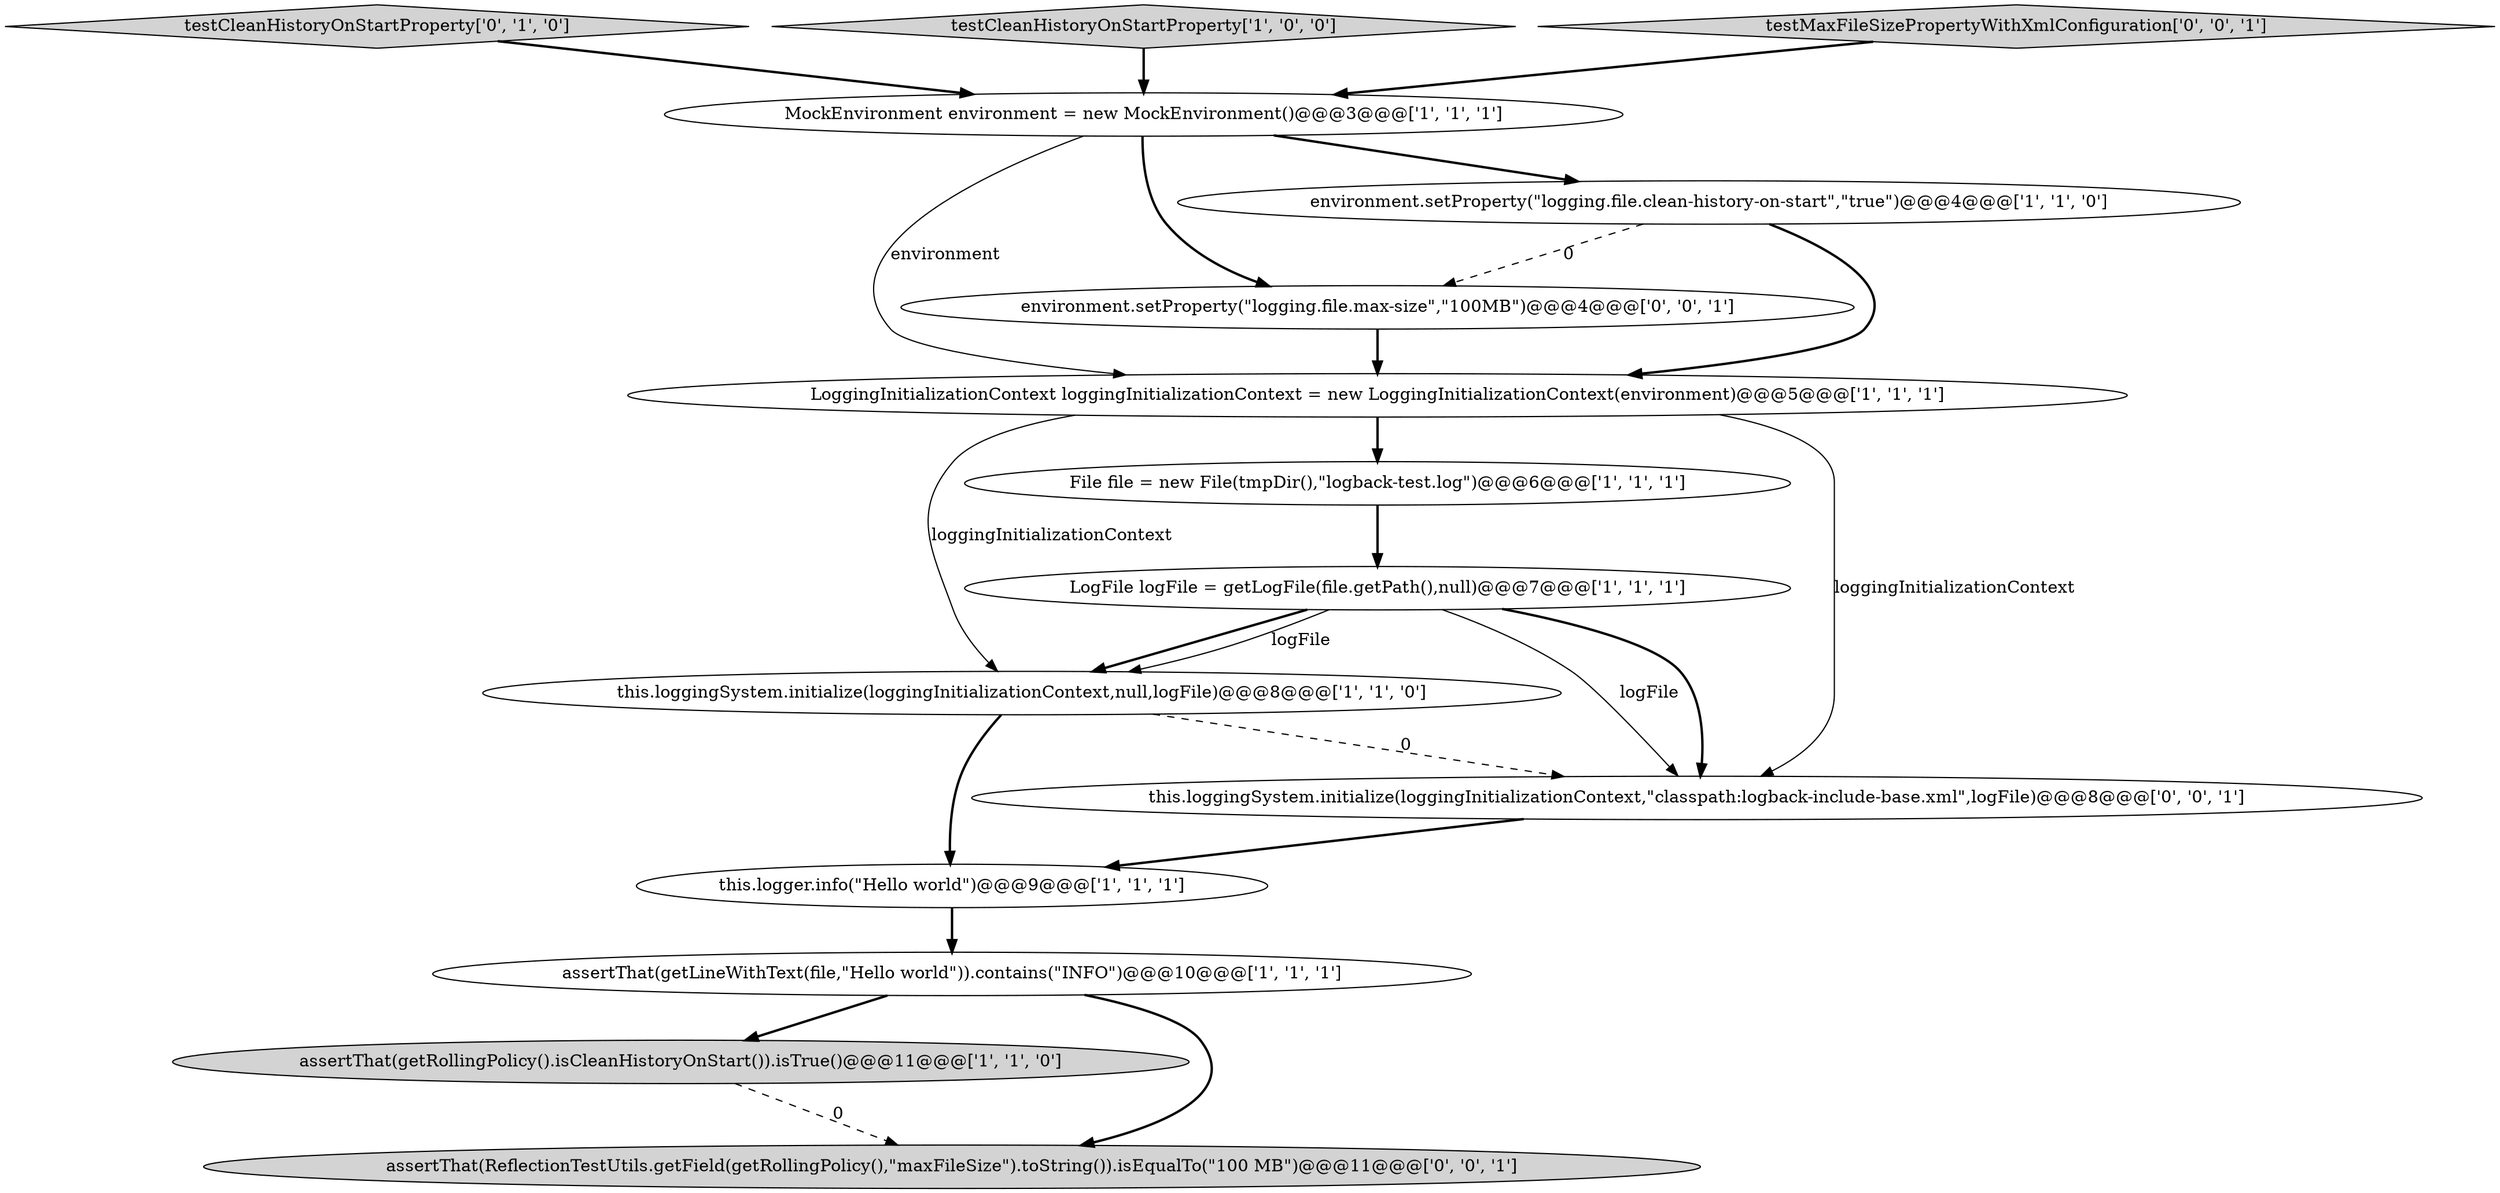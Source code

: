 digraph {
9 [style = filled, label = "this.loggingSystem.initialize(loggingInitializationContext,null,logFile)@@@8@@@['1', '1', '0']", fillcolor = white, shape = ellipse image = "AAA0AAABBB1BBB"];
6 [style = filled, label = "this.logger.info(\"Hello world\")@@@9@@@['1', '1', '1']", fillcolor = white, shape = ellipse image = "AAA0AAABBB1BBB"];
3 [style = filled, label = "LoggingInitializationContext loggingInitializationContext = new LoggingInitializationContext(environment)@@@5@@@['1', '1', '1']", fillcolor = white, shape = ellipse image = "AAA0AAABBB1BBB"];
13 [style = filled, label = "environment.setProperty(\"logging.file.max-size\",\"100MB\")@@@4@@@['0', '0', '1']", fillcolor = white, shape = ellipse image = "AAA0AAABBB3BBB"];
2 [style = filled, label = "environment.setProperty(\"logging.file.clean-history-on-start\",\"true\")@@@4@@@['1', '1', '0']", fillcolor = white, shape = ellipse image = "AAA0AAABBB1BBB"];
0 [style = filled, label = "File file = new File(tmpDir(),\"logback-test.log\")@@@6@@@['1', '1', '1']", fillcolor = white, shape = ellipse image = "AAA0AAABBB1BBB"];
7 [style = filled, label = "MockEnvironment environment = new MockEnvironment()@@@3@@@['1', '1', '1']", fillcolor = white, shape = ellipse image = "AAA0AAABBB1BBB"];
10 [style = filled, label = "testCleanHistoryOnStartProperty['0', '1', '0']", fillcolor = lightgray, shape = diamond image = "AAA0AAABBB2BBB"];
11 [style = filled, label = "this.loggingSystem.initialize(loggingInitializationContext,\"classpath:logback-include-base.xml\",logFile)@@@8@@@['0', '0', '1']", fillcolor = white, shape = ellipse image = "AAA0AAABBB3BBB"];
1 [style = filled, label = "testCleanHistoryOnStartProperty['1', '0', '0']", fillcolor = lightgray, shape = diamond image = "AAA0AAABBB1BBB"];
8 [style = filled, label = "assertThat(getRollingPolicy().isCleanHistoryOnStart()).isTrue()@@@11@@@['1', '1', '0']", fillcolor = lightgray, shape = ellipse image = "AAA0AAABBB1BBB"];
4 [style = filled, label = "assertThat(getLineWithText(file,\"Hello world\")).contains(\"INFO\")@@@10@@@['1', '1', '1']", fillcolor = white, shape = ellipse image = "AAA0AAABBB1BBB"];
12 [style = filled, label = "assertThat(ReflectionTestUtils.getField(getRollingPolicy(),\"maxFileSize\").toString()).isEqualTo(\"100 MB\")@@@11@@@['0', '0', '1']", fillcolor = lightgray, shape = ellipse image = "AAA0AAABBB3BBB"];
5 [style = filled, label = "LogFile logFile = getLogFile(file.getPath(),null)@@@7@@@['1', '1', '1']", fillcolor = white, shape = ellipse image = "AAA0AAABBB1BBB"];
14 [style = filled, label = "testMaxFileSizePropertyWithXmlConfiguration['0', '0', '1']", fillcolor = lightgray, shape = diamond image = "AAA0AAABBB3BBB"];
7->13 [style = bold, label=""];
5->11 [style = solid, label="logFile"];
5->9 [style = bold, label=""];
2->3 [style = bold, label=""];
11->6 [style = bold, label=""];
8->12 [style = dashed, label="0"];
5->9 [style = solid, label="logFile"];
1->7 [style = bold, label=""];
10->7 [style = bold, label=""];
3->0 [style = bold, label=""];
9->6 [style = bold, label=""];
7->3 [style = solid, label="environment"];
14->7 [style = bold, label=""];
6->4 [style = bold, label=""];
13->3 [style = bold, label=""];
7->2 [style = bold, label=""];
2->13 [style = dashed, label="0"];
4->12 [style = bold, label=""];
3->9 [style = solid, label="loggingInitializationContext"];
4->8 [style = bold, label=""];
9->11 [style = dashed, label="0"];
5->11 [style = bold, label=""];
3->11 [style = solid, label="loggingInitializationContext"];
0->5 [style = bold, label=""];
}
